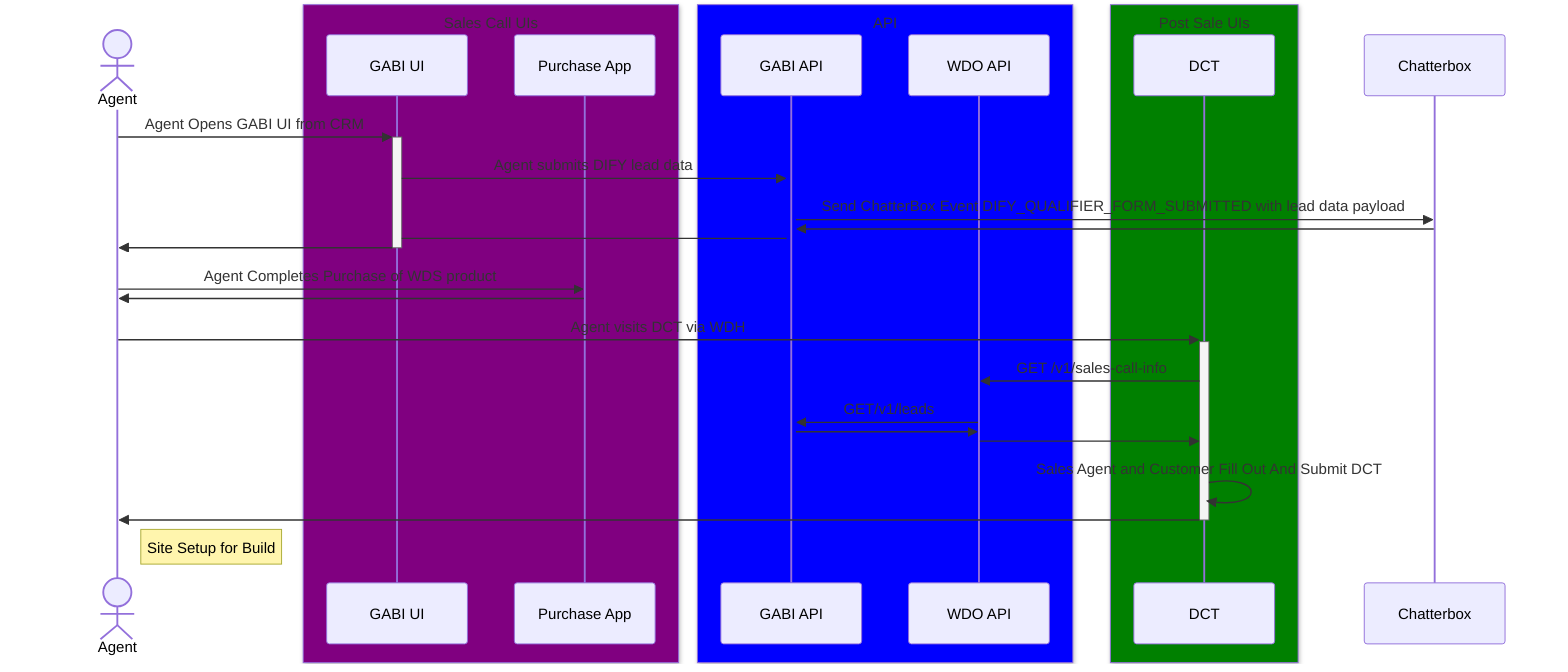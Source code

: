 sequenceDiagram
    actor Agent
    box Purple Sales Call UIs
        participant GABI UI
        participant Purchase App
    end
    box Blue API
        participant GABI API
        participant WDO API
    end
    box Green Post Sale UIs
        participant DCT
    end
    Agent ->>+ GABI UI: Agent Opens GABI UI from CRM
    GABI UI ->>+ GABI API: Agent submits DIFY lead data
    GABI API ->> Chatterbox: Send ChatterBox Event DIFY_QUALIFIER_FORM_SUBMITTED with lead data payload
    Chatterbox ->> GABI API: 
    GABI API->GABI UI:  
    GABI UI->>-Agent: 
    Agent->>Purchase App: Agent Completes Purchase of WDS product
    Purchase App->>Agent: 
    Agent->>+DCT: Agent visits DCT via WDH
    DCT->>WDO API: GET /v1/sales-call-info
    WDO API->>GABI API: GET/v1/leads
    GABI API->>WDO API: 
    WDO API->>DCT: 
    DCT->>DCT: Sales Agent and Customer Fill Out And Submit DCT
    DCT->>-Agent: 
    note right of Agent: Site Setup for Build